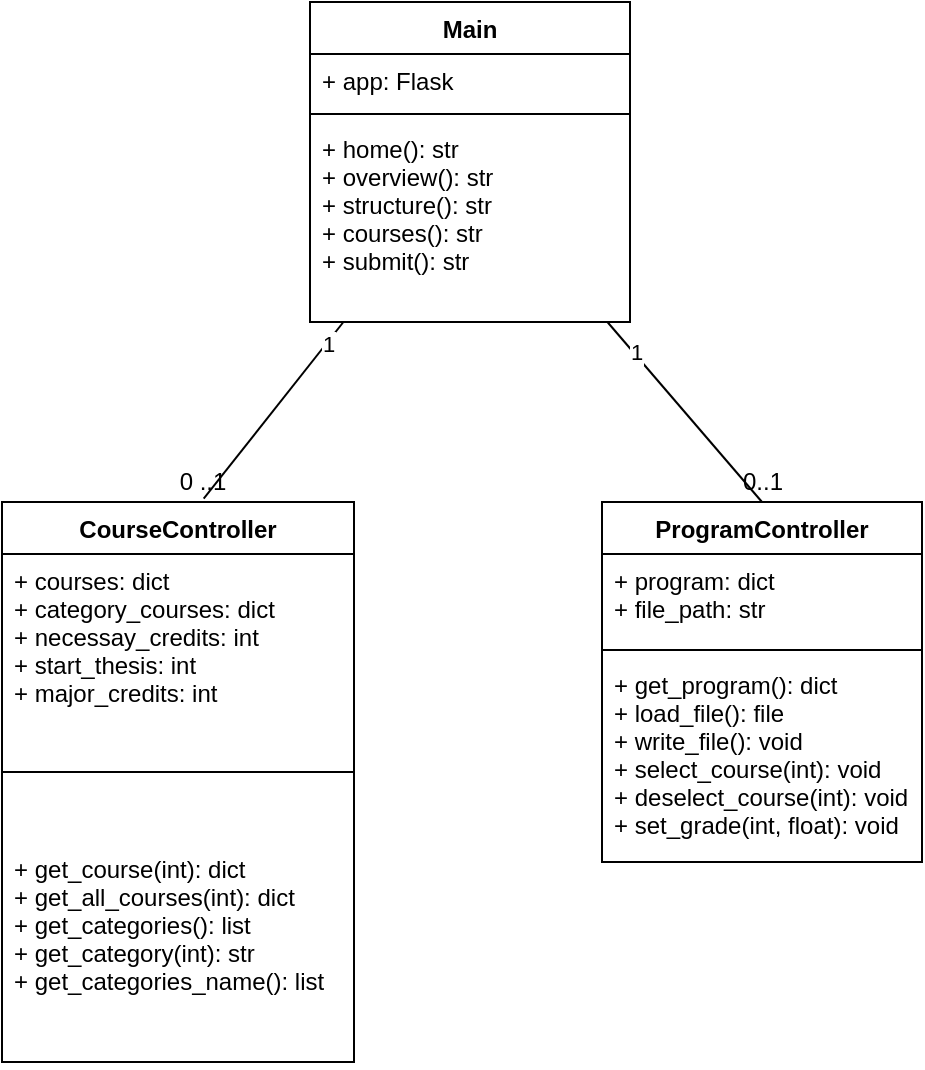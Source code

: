 <mxfile>
    <diagram id="jLmJeorO7NdjbZw4wCq7" name="Page-1">
        <mxGraphModel dx="773" dy="565" grid="0" gridSize="10" guides="1" tooltips="1" connect="1" arrows="1" fold="1" page="0" pageScale="1" pageWidth="827" pageHeight="583" background="none" math="0" shadow="0">
            <root>
                <mxCell id="0"/>
                <mxCell id="1" parent="0"/>
                <mxCell id="16" value="ProgramController" style="swimlane;fontStyle=1;align=center;verticalAlign=top;childLayout=stackLayout;horizontal=1;startSize=26;horizontalStack=0;resizeParent=1;resizeParentMax=0;resizeLast=0;collapsible=1;marginBottom=0;labelBorderColor=none;" parent="1" vertex="1">
                    <mxGeometry x="484" y="260" width="160" height="180" as="geometry">
                        <mxRectangle x="484" y="260" width="150" height="30" as="alternateBounds"/>
                    </mxGeometry>
                </mxCell>
                <mxCell id="17" value="+ program: dict&#10;+ file_path: str" style="text;strokeColor=none;fillColor=none;align=left;verticalAlign=top;spacingLeft=4;spacingRight=4;overflow=hidden;rotatable=0;points=[[0,0.5],[1,0.5]];portConstraint=eastwest;labelBorderColor=none;" parent="16" vertex="1">
                    <mxGeometry y="26" width="160" height="44" as="geometry"/>
                </mxCell>
                <mxCell id="18" value="" style="line;strokeWidth=1;fillColor=none;align=left;verticalAlign=middle;spacingTop=-1;spacingLeft=3;spacingRight=3;rotatable=0;labelPosition=right;points=[];portConstraint=eastwest;strokeColor=inherit;labelBorderColor=none;" parent="16" vertex="1">
                    <mxGeometry y="70" width="160" height="8" as="geometry"/>
                </mxCell>
                <mxCell id="19" value="+ get_program(): dict&#10;+ load_file(): file&#10;+ write_file(): void&#10;+ select_course(int): void&#10;+ deselect_course(int): void&#10;+ set_grade(int, float): void" style="text;strokeColor=none;fillColor=none;align=left;verticalAlign=top;spacingLeft=4;spacingRight=4;overflow=hidden;rotatable=0;points=[[0,0.5],[1,0.5]];portConstraint=eastwest;labelBorderColor=none;" parent="16" vertex="1">
                    <mxGeometry y="78" width="160" height="102" as="geometry"/>
                </mxCell>
                <mxCell id="20" value="CourseController" style="swimlane;fontStyle=1;align=center;verticalAlign=top;childLayout=stackLayout;horizontal=1;startSize=26;horizontalStack=0;resizeParent=1;resizeParentMax=0;resizeLast=0;collapsible=1;marginBottom=0;labelBorderColor=none;" parent="1" vertex="1">
                    <mxGeometry x="184" y="260" width="176" height="280" as="geometry"/>
                </mxCell>
                <mxCell id="21" value="+ courses: dict&#10;+ category_courses: dict&#10;+ necessay_credits: int&#10;+ start_thesis: int&#10;+ major_credits: int" style="text;strokeColor=none;fillColor=none;align=left;verticalAlign=top;spacingLeft=4;spacingRight=4;overflow=hidden;rotatable=0;points=[[0,0.5],[1,0.5]];portConstraint=eastwest;labelBorderColor=none;" parent="20" vertex="1">
                    <mxGeometry y="26" width="176" height="74" as="geometry"/>
                </mxCell>
                <mxCell id="22" value="" style="line;strokeWidth=1;fillColor=none;align=left;verticalAlign=middle;spacingTop=-1;spacingLeft=3;spacingRight=3;rotatable=0;labelPosition=right;points=[];portConstraint=eastwest;strokeColor=inherit;labelBorderColor=none;" parent="20" vertex="1">
                    <mxGeometry y="100" width="176" height="70" as="geometry"/>
                </mxCell>
                <mxCell id="23" value="+ get_course(int): dict&#10;+ get_all_courses(int): dict&#10;+ get_categories(): list&#10;+ get_category(int): str&#10;+ get_categories_name(): list" style="text;strokeColor=none;fillColor=none;align=left;verticalAlign=top;spacingLeft=4;spacingRight=4;overflow=hidden;rotatable=0;points=[[0,0.5],[1,0.5]];portConstraint=eastwest;labelBorderColor=none;" parent="20" vertex="1">
                    <mxGeometry y="170" width="176" height="110" as="geometry"/>
                </mxCell>
                <mxCell id="28" style="edgeStyle=none;html=1;entryX=0.573;entryY=-0.006;entryDx=0;entryDy=0;entryPerimeter=0;endArrow=none;endFill=0;labelBorderColor=none;" parent="1" source="24" target="20" edge="1">
                    <mxGeometry relative="1" as="geometry"/>
                </mxCell>
                <mxCell id="32" value="1" style="edgeLabel;html=1;align=center;verticalAlign=middle;resizable=0;points=[];labelBorderColor=none;" parent="28" vertex="1" connectable="0">
                    <mxGeometry x="-0.763" relative="1" as="geometry">
                        <mxPoint as="offset"/>
                    </mxGeometry>
                </mxCell>
                <mxCell id="29" style="edgeStyle=none;html=1;entryX=0.5;entryY=0;entryDx=0;entryDy=0;endArrow=none;endFill=0;labelBorderColor=none;" parent="1" source="24" target="16" edge="1">
                    <mxGeometry relative="1" as="geometry"/>
                </mxCell>
                <mxCell id="35" value="1" style="edgeLabel;html=1;align=center;verticalAlign=middle;resizable=0;points=[];labelBorderColor=none;" parent="29" vertex="1" connectable="0">
                    <mxGeometry x="-0.876" y="-1" relative="1" as="geometry">
                        <mxPoint x="10" y="8" as="offset"/>
                    </mxGeometry>
                </mxCell>
                <mxCell id="24" value="Main" style="swimlane;fontStyle=1;align=center;verticalAlign=top;childLayout=stackLayout;horizontal=1;startSize=26;horizontalStack=0;resizeParent=1;resizeParentMax=0;resizeLast=0;collapsible=1;marginBottom=0;labelBorderColor=none;" parent="1" vertex="1">
                    <mxGeometry x="338" y="10" width="160" height="160" as="geometry"/>
                </mxCell>
                <mxCell id="25" value="+ app: Flask" style="text;strokeColor=none;fillColor=none;align=left;verticalAlign=top;spacingLeft=4;spacingRight=4;overflow=hidden;rotatable=0;points=[[0,0.5],[1,0.5]];portConstraint=eastwest;labelBorderColor=none;" parent="24" vertex="1">
                    <mxGeometry y="26" width="160" height="26" as="geometry"/>
                </mxCell>
                <mxCell id="26" value="" style="line;strokeWidth=1;fillColor=none;align=left;verticalAlign=middle;spacingTop=-1;spacingLeft=3;spacingRight=3;rotatable=0;labelPosition=right;points=[];portConstraint=eastwest;strokeColor=inherit;labelBorderColor=none;" parent="24" vertex="1">
                    <mxGeometry y="52" width="160" height="8" as="geometry"/>
                </mxCell>
                <mxCell id="27" value="+ home(): str&#10;+ overview(): str&#10;+ structure(): str&#10;+ courses(): str&#10;+ submit(): str" style="text;strokeColor=none;fillColor=none;align=left;verticalAlign=top;spacingLeft=4;spacingRight=4;overflow=hidden;rotatable=0;points=[[0,0.5],[1,0.5]];portConstraint=eastwest;labelBorderColor=none;" parent="24" vertex="1">
                    <mxGeometry y="60" width="160" height="100" as="geometry"/>
                </mxCell>
                <mxCell id="31" value="0 ..1" style="text;html=1;align=center;verticalAlign=middle;resizable=0;points=[];autosize=1;strokeColor=none;fillColor=none;labelBorderColor=none;" parent="1" vertex="1">
                    <mxGeometry x="259" y="235" width="50" height="30" as="geometry"/>
                </mxCell>
                <mxCell id="33" value="0..1" style="text;html=1;align=center;verticalAlign=middle;resizable=0;points=[];autosize=1;strokeColor=none;fillColor=none;labelBorderColor=none;" parent="1" vertex="1">
                    <mxGeometry x="544" y="235" width="40" height="30" as="geometry"/>
                </mxCell>
            </root>
        </mxGraphModel>
    </diagram>
</mxfile>